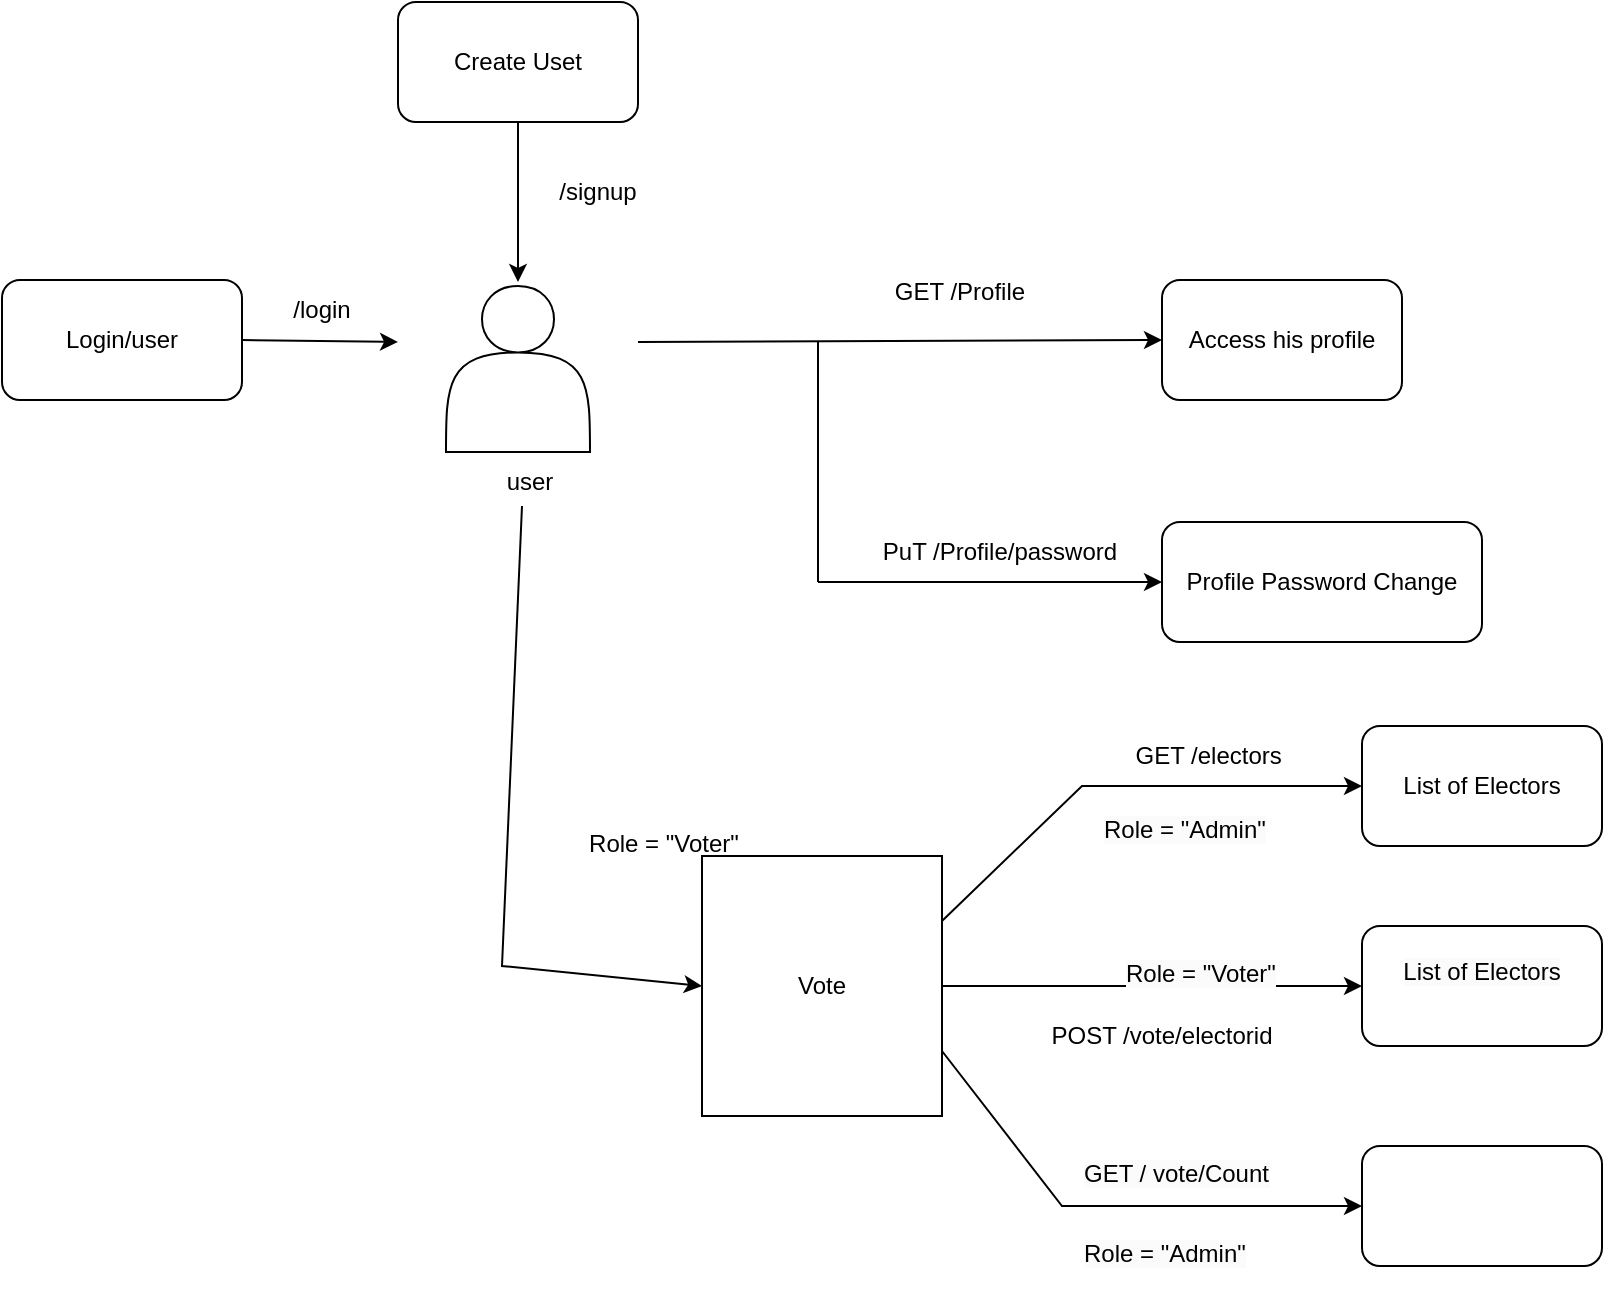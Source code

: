 <mxfile version="24.7.6">
  <diagram name="Page-1" id="7F_12ZaPN1VzFiRDoRmV">
    <mxGraphModel dx="401" dy="458" grid="1" gridSize="10" guides="1" tooltips="1" connect="1" arrows="1" fold="1" page="1" pageScale="1" pageWidth="850" pageHeight="1100" math="0" shadow="0">
      <root>
        <mxCell id="0" />
        <mxCell id="1" parent="0" />
        <mxCell id="lTnFZ2A5GGVgGTvdFRj1-3" value="Create Uset" style="rounded=1;whiteSpace=wrap;html=1;" vertex="1" parent="1">
          <mxGeometry x="198" y="108" width="120" height="60" as="geometry" />
        </mxCell>
        <mxCell id="lTnFZ2A5GGVgGTvdFRj1-4" value="Access his profile" style="rounded=1;whiteSpace=wrap;html=1;" vertex="1" parent="1">
          <mxGeometry x="580" y="247" width="120" height="60" as="geometry" />
        </mxCell>
        <mxCell id="lTnFZ2A5GGVgGTvdFRj1-5" value="Profile Password Change" style="rounded=1;whiteSpace=wrap;html=1;" vertex="1" parent="1">
          <mxGeometry x="580" y="368" width="160" height="60" as="geometry" />
        </mxCell>
        <mxCell id="lTnFZ2A5GGVgGTvdFRj1-7" value="" style="endArrow=classic;html=1;rounded=0;exitX=1;exitY=0.5;exitDx=0;exitDy=0;entryX=0;entryY=0.5;entryDx=0;entryDy=0;" edge="1" parent="1" target="lTnFZ2A5GGVgGTvdFRj1-4">
          <mxGeometry width="50" height="50" relative="1" as="geometry">
            <mxPoint x="318" y="278" as="sourcePoint" />
            <mxPoint x="488" y="288" as="targetPoint" />
          </mxGeometry>
        </mxCell>
        <mxCell id="lTnFZ2A5GGVgGTvdFRj1-10" value="" style="endArrow=classic;html=1;rounded=0;entryX=0;entryY=0.5;entryDx=0;entryDy=0;" edge="1" parent="1" target="lTnFZ2A5GGVgGTvdFRj1-5">
          <mxGeometry width="50" height="50" relative="1" as="geometry">
            <mxPoint x="408" y="398" as="sourcePoint" />
            <mxPoint x="488" y="288" as="targetPoint" />
          </mxGeometry>
        </mxCell>
        <mxCell id="lTnFZ2A5GGVgGTvdFRj1-11" value="" style="endArrow=none;html=1;rounded=0;" edge="1" parent="1">
          <mxGeometry width="50" height="50" relative="1" as="geometry">
            <mxPoint x="408" y="398" as="sourcePoint" />
            <mxPoint x="408" y="278" as="targetPoint" />
          </mxGeometry>
        </mxCell>
        <mxCell id="lTnFZ2A5GGVgGTvdFRj1-12" value="" style="endArrow=classic;html=1;rounded=0;exitX=0.5;exitY=1;exitDx=0;exitDy=0;entryX=0.5;entryY=0;entryDx=0;entryDy=0;" edge="1" parent="1" source="lTnFZ2A5GGVgGTvdFRj1-3">
          <mxGeometry width="50" height="50" relative="1" as="geometry">
            <mxPoint x="438" y="338" as="sourcePoint" />
            <mxPoint x="258" y="248" as="targetPoint" />
          </mxGeometry>
        </mxCell>
        <mxCell id="lTnFZ2A5GGVgGTvdFRj1-13" value="/signup" style="text;html=1;align=center;verticalAlign=middle;whiteSpace=wrap;rounded=0;" vertex="1" parent="1">
          <mxGeometry x="268" y="188" width="60" height="30" as="geometry" />
        </mxCell>
        <mxCell id="lTnFZ2A5GGVgGTvdFRj1-15" value="GET /Profile" style="text;html=1;align=center;verticalAlign=middle;whiteSpace=wrap;rounded=0;" vertex="1" parent="1">
          <mxGeometry x="428" y="238" width="102" height="30" as="geometry" />
        </mxCell>
        <mxCell id="lTnFZ2A5GGVgGTvdFRj1-16" value="PuT /Profile/password" style="text;html=1;align=center;verticalAlign=middle;whiteSpace=wrap;rounded=0;" vertex="1" parent="1">
          <mxGeometry x="438" y="368" width="122" height="30" as="geometry" />
        </mxCell>
        <mxCell id="lTnFZ2A5GGVgGTvdFRj1-17" value="Login/user" style="rounded=1;whiteSpace=wrap;html=1;" vertex="1" parent="1">
          <mxGeometry y="247" width="120" height="60" as="geometry" />
        </mxCell>
        <mxCell id="lTnFZ2A5GGVgGTvdFRj1-19" value="" style="endArrow=classic;html=1;rounded=0;entryX=0;entryY=0.5;entryDx=0;entryDy=0;exitX=1;exitY=0.5;exitDx=0;exitDy=0;" edge="1" parent="1" source="lTnFZ2A5GGVgGTvdFRj1-17">
          <mxGeometry width="50" height="50" relative="1" as="geometry">
            <mxPoint x="120" y="280" as="sourcePoint" />
            <mxPoint x="198" y="278" as="targetPoint" />
          </mxGeometry>
        </mxCell>
        <mxCell id="lTnFZ2A5GGVgGTvdFRj1-20" value="/login" style="text;html=1;align=center;verticalAlign=middle;whiteSpace=wrap;rounded=0;" vertex="1" parent="1">
          <mxGeometry x="130" y="247" width="60" height="30" as="geometry" />
        </mxCell>
        <mxCell id="lTnFZ2A5GGVgGTvdFRj1-21" value="" style="shape=actor;whiteSpace=wrap;html=1;" vertex="1" parent="1">
          <mxGeometry x="222" y="250" width="72" height="83" as="geometry" />
        </mxCell>
        <mxCell id="lTnFZ2A5GGVgGTvdFRj1-22" value="Vote" style="rounded=0;whiteSpace=wrap;html=1;" vertex="1" parent="1">
          <mxGeometry x="350" y="535" width="120" height="130" as="geometry" />
        </mxCell>
        <mxCell id="lTnFZ2A5GGVgGTvdFRj1-23" value="" style="endArrow=classic;html=1;rounded=0;entryX=0;entryY=0.5;entryDx=0;entryDy=0;" edge="1" parent="1" target="lTnFZ2A5GGVgGTvdFRj1-22">
          <mxGeometry width="50" height="50" relative="1" as="geometry">
            <mxPoint x="260" y="360" as="sourcePoint" />
            <mxPoint x="290" y="290" as="targetPoint" />
            <Array as="points">
              <mxPoint x="250" y="590" />
            </Array>
          </mxGeometry>
        </mxCell>
        <mxCell id="lTnFZ2A5GGVgGTvdFRj1-26" value="Role = &quot;Voter&quot;" style="text;html=1;align=center;verticalAlign=middle;whiteSpace=wrap;rounded=0;" vertex="1" parent="1">
          <mxGeometry x="280" y="508" width="102" height="42" as="geometry" />
        </mxCell>
        <mxCell id="lTnFZ2A5GGVgGTvdFRj1-28" value="List of Electors" style="rounded=1;whiteSpace=wrap;html=1;" vertex="1" parent="1">
          <mxGeometry x="680" y="470" width="120" height="60" as="geometry" />
        </mxCell>
        <mxCell id="lTnFZ2A5GGVgGTvdFRj1-29" value="&#xa;&lt;span style=&quot;color: rgb(0, 0, 0); font-family: Helvetica; font-size: 12px; font-style: normal; font-variant-ligatures: normal; font-variant-caps: normal; font-weight: 400; letter-spacing: normal; orphans: 2; text-align: center; text-indent: 0px; text-transform: none; widows: 2; word-spacing: 0px; -webkit-text-stroke-width: 0px; white-space: normal; background-color: rgb(251, 251, 251); text-decoration-thickness: initial; text-decoration-style: initial; text-decoration-color: initial; display: inline !important; float: none;&quot;&gt;List of Electors&lt;/span&gt;&#xa;&#xa;" style="rounded=1;whiteSpace=wrap;html=1;" vertex="1" parent="1">
          <mxGeometry x="680" y="570" width="120" height="60" as="geometry" />
        </mxCell>
        <mxCell id="lTnFZ2A5GGVgGTvdFRj1-30" value="" style="endArrow=classic;html=1;rounded=0;exitX=1;exitY=0.25;exitDx=0;exitDy=0;entryX=0;entryY=0.5;entryDx=0;entryDy=0;" edge="1" parent="1" source="lTnFZ2A5GGVgGTvdFRj1-22" target="lTnFZ2A5GGVgGTvdFRj1-28">
          <mxGeometry width="50" height="50" relative="1" as="geometry">
            <mxPoint x="460" y="340" as="sourcePoint" />
            <mxPoint x="510" y="290" as="targetPoint" />
            <Array as="points">
              <mxPoint x="540" y="500" />
            </Array>
          </mxGeometry>
        </mxCell>
        <mxCell id="lTnFZ2A5GGVgGTvdFRj1-31" value="" style="endArrow=classic;html=1;rounded=0;exitX=1;exitY=0.5;exitDx=0;exitDy=0;entryX=0;entryY=0.5;entryDx=0;entryDy=0;" edge="1" parent="1" source="lTnFZ2A5GGVgGTvdFRj1-22" target="lTnFZ2A5GGVgGTvdFRj1-29">
          <mxGeometry width="50" height="50" relative="1" as="geometry">
            <mxPoint x="460" y="340" as="sourcePoint" />
            <mxPoint x="510" y="290" as="targetPoint" />
            <Array as="points" />
          </mxGeometry>
        </mxCell>
        <mxCell id="lTnFZ2A5GGVgGTvdFRj1-32" value="GET /electors&amp;nbsp;" style="text;html=1;align=center;verticalAlign=middle;whiteSpace=wrap;rounded=0;" vertex="1" parent="1">
          <mxGeometry x="550" y="470" width="110" height="30" as="geometry" />
        </mxCell>
        <mxCell id="lTnFZ2A5GGVgGTvdFRj1-33" value="user" style="text;html=1;align=center;verticalAlign=middle;whiteSpace=wrap;rounded=0;" vertex="1" parent="1">
          <mxGeometry x="234" y="333" width="60" height="30" as="geometry" />
        </mxCell>
        <mxCell id="lTnFZ2A5GGVgGTvdFRj1-35" value="POST /vote/electorid" style="text;html=1;align=center;verticalAlign=middle;whiteSpace=wrap;rounded=0;" vertex="1" parent="1">
          <mxGeometry x="490" y="610" width="180" height="30" as="geometry" />
        </mxCell>
        <mxCell id="lTnFZ2A5GGVgGTvdFRj1-37" value="&lt;span style=&quot;color: rgb(0, 0, 0); font-family: Helvetica; font-size: 12px; font-style: normal; font-variant-ligatures: normal; font-variant-caps: normal; font-weight: 400; letter-spacing: normal; orphans: 2; text-align: center; text-indent: 0px; text-transform: none; widows: 2; word-spacing: 0px; -webkit-text-stroke-width: 0px; white-space: normal; background-color: rgb(251, 251, 251); text-decoration-thickness: initial; text-decoration-style: initial; text-decoration-color: initial; display: inline !important; float: none;&quot;&gt;Role = &quot;Voter&quot;&lt;/span&gt;" style="text;whiteSpace=wrap;html=1;" vertex="1" parent="1">
          <mxGeometry x="560" y="580" width="110" height="40" as="geometry" />
        </mxCell>
        <mxCell id="lTnFZ2A5GGVgGTvdFRj1-38" value="&lt;span style=&quot;color: rgb(0, 0, 0); font-family: Helvetica; font-size: 12px; font-style: normal; font-variant-ligatures: normal; font-variant-caps: normal; font-weight: 400; letter-spacing: normal; orphans: 2; text-align: center; text-indent: 0px; text-transform: none; widows: 2; word-spacing: 0px; -webkit-text-stroke-width: 0px; white-space: normal; background-color: rgb(251, 251, 251); text-decoration-thickness: initial; text-decoration-style: initial; text-decoration-color: initial; display: inline !important; float: none;&quot;&gt;Role = &quot;Admin&quot;&lt;/span&gt;" style="text;whiteSpace=wrap;html=1;" vertex="1" parent="1">
          <mxGeometry x="549" y="508" width="110" height="22" as="geometry" />
        </mxCell>
        <mxCell id="lTnFZ2A5GGVgGTvdFRj1-41" value="" style="rounded=1;whiteSpace=wrap;html=1;" vertex="1" parent="1">
          <mxGeometry x="680" y="680" width="120" height="60" as="geometry" />
        </mxCell>
        <mxCell id="lTnFZ2A5GGVgGTvdFRj1-42" value="" style="endArrow=classic;html=1;rounded=0;exitX=1;exitY=0.75;exitDx=0;exitDy=0;entryX=0;entryY=0.5;entryDx=0;entryDy=0;" edge="1" parent="1" source="lTnFZ2A5GGVgGTvdFRj1-22" target="lTnFZ2A5GGVgGTvdFRj1-41">
          <mxGeometry width="50" height="50" relative="1" as="geometry">
            <mxPoint x="530" y="590" as="sourcePoint" />
            <mxPoint x="580" y="540" as="targetPoint" />
            <Array as="points">
              <mxPoint x="530" y="710" />
            </Array>
          </mxGeometry>
        </mxCell>
        <mxCell id="lTnFZ2A5GGVgGTvdFRj1-43" value="&lt;span style=&quot;color: rgb(0, 0, 0); font-family: Helvetica; font-size: 12px; font-style: normal; font-variant-ligatures: normal; font-variant-caps: normal; font-weight: 400; letter-spacing: normal; orphans: 2; text-align: center; text-indent: 0px; text-transform: none; widows: 2; word-spacing: 0px; -webkit-text-stroke-width: 0px; white-space: normal; background-color: rgb(251, 251, 251); text-decoration-thickness: initial; text-decoration-style: initial; text-decoration-color: initial; display: inline !important; float: none;&quot;&gt;GET / vote/Count&lt;/span&gt;" style="text;whiteSpace=wrap;html=1;" vertex="1" parent="1">
          <mxGeometry x="539" y="680" width="130" height="40" as="geometry" />
        </mxCell>
        <mxCell id="lTnFZ2A5GGVgGTvdFRj1-44" value="&lt;span style=&quot;color: rgb(0, 0, 0); font-family: Helvetica; font-size: 12px; font-style: normal; font-variant-ligatures: normal; font-variant-caps: normal; font-weight: 400; letter-spacing: normal; orphans: 2; text-align: center; text-indent: 0px; text-transform: none; widows: 2; word-spacing: 0px; -webkit-text-stroke-width: 0px; white-space: normal; background-color: rgb(251, 251, 251); text-decoration-thickness: initial; text-decoration-style: initial; text-decoration-color: initial; display: inline !important; float: none;&quot;&gt;Role = &quot;Admin&quot;&lt;/span&gt;" style="text;whiteSpace=wrap;html=1;" vertex="1" parent="1">
          <mxGeometry x="539" y="720" width="110" height="40" as="geometry" />
        </mxCell>
      </root>
    </mxGraphModel>
  </diagram>
</mxfile>
